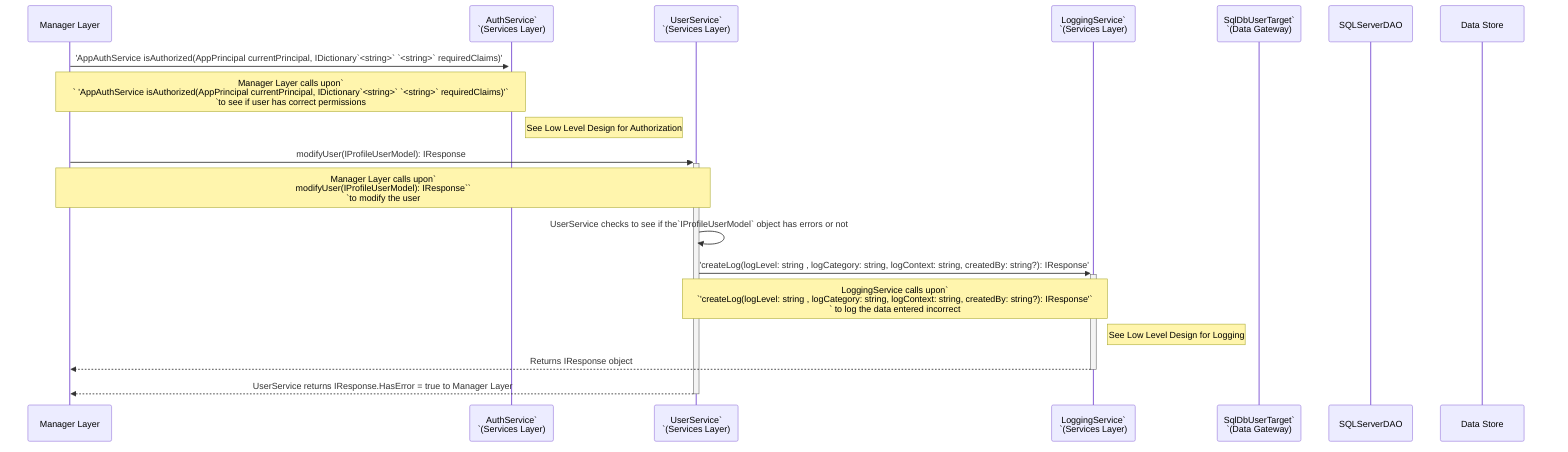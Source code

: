sequenceDiagram

    # See BRD UA-6 Account Modification
    # MethodName(varaibleName : dataType) : ReturnType

    participant ml as Manager Layer
    participant as as AuthService`<br>`(Services Layer)
    participant uc as UserService`<br>`(Services Layer)
    participant ls as LoggingService`<br>`(Services Layer)
    participant dg as SqlDbUserTarget`<br>`(Data Gateway)
    participant da as SQLServerDAO
    participant ds as Data Store

    ml->>+as: 'AppAuthService isAuthorized(AppPrincipal currentPrincipal, IDictionary`<string>` `<string>` requiredClaims)'
        Note over ml,as: Manager Layer calls upon`<br>`  'AppAuthService isAuthorized(AppPrincipal currentPrincipal, IDictionary`<string>` `<string>` requiredClaims)'`<br>`to see if user has correct permissions
        Note right of as: See Low Level Design for Authorization

    ml->>+uc:  modifyUser(IProfileUserModel): IResponse
        Note over ml,uc: Manager Layer calls upon`<br> modifyUser(IProfileUserModel): IResponse``<br>`to modify the user

    # UserService should check/ validate data passed through
    uc->>uc: UserService checks to see if the`IProfileUserModel` object has errors or not

    uc->>+ls:'createLog(logLevel: string , logCategory: string, logContext: string, createdBy: string?): IResponse'
        Note over uc,ls: LoggingService calls upon`<br>`'createLog(logLevel: string , logCategory: string, logContext: string, createdBy: string?): IResponse'`<br>` to log the data entered incorrect
        Note right of ls: See Low Level Design for Logging

    ls -->>- ml: Returns IResponse object

    # Data validiation finds error 
    uc -->>- ml: UserService returns IResponse.HasError = true to Manager Layer